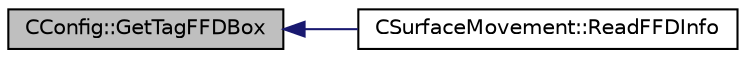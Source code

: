 digraph "CConfig::GetTagFFDBox"
{
  edge [fontname="Helvetica",fontsize="10",labelfontname="Helvetica",labelfontsize="10"];
  node [fontname="Helvetica",fontsize="10",shape=record];
  rankdir="LR";
  Node12219 [label="CConfig::GetTagFFDBox",height=0.2,width=0.4,color="black", fillcolor="grey75", style="filled", fontcolor="black"];
  Node12219 -> Node12220 [dir="back",color="midnightblue",fontsize="10",style="solid",fontname="Helvetica"];
  Node12220 [label="CSurfaceMovement::ReadFFDInfo",height=0.2,width=0.4,color="black", fillcolor="white", style="filled",URL="$class_c_surface_movement.html#af72337ffcc3c207f8788b280a790b508",tooltip="Read the free form information from the grid input file. "];
}
